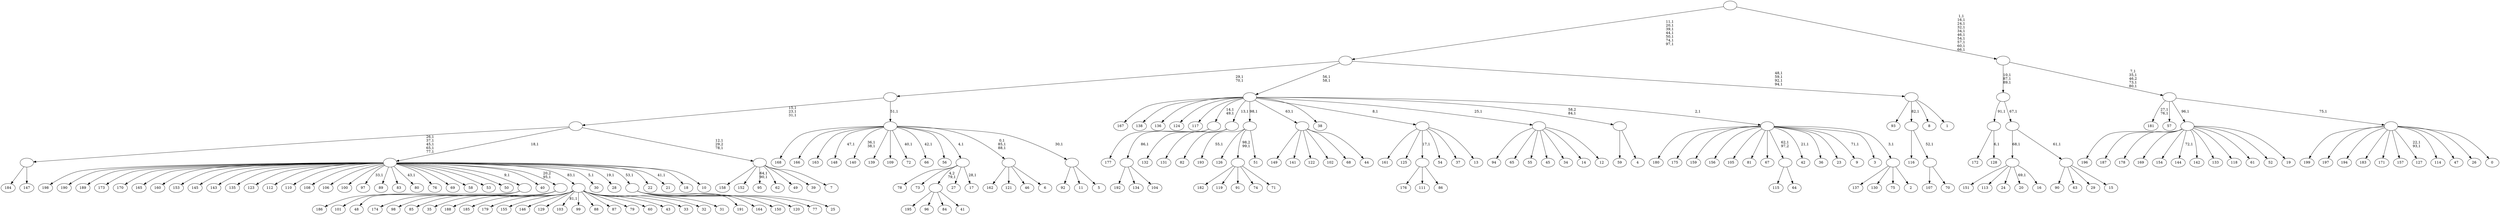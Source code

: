digraph T {
	300 [label="199"]
	299 [label="198"]
	298 [label="197"]
	297 [label="196"]
	296 [label="195"]
	295 [label="194"]
	294 [label="193"]
	292 [label="192"]
	291 [label="191"]
	290 [label="190"]
	289 [label="189"]
	288 [label="188"]
	287 [label="187"]
	286 [label="186"]
	285 [label="185"]
	284 [label="184"]
	283 [label="183"]
	282 [label="182"]
	281 [label="181"]
	278 [label="180"]
	277 [label="179"]
	276 [label="178"]
	275 [label="177"]
	274 [label="176"]
	273 [label="175"]
	272 [label="174"]
	271 [label="173"]
	270 [label="172"]
	269 [label="171"]
	268 [label="170"]
	267 [label="169"]
	266 [label="168"]
	265 [label="167"]
	264 [label="166"]
	263 [label="165"]
	262 [label="164"]
	261 [label="163"]
	260 [label="162"]
	259 [label="161"]
	258 [label="160"]
	257 [label="159"]
	256 [label="158"]
	255 [label="157"]
	254 [label="156"]
	253 [label="155"]
	252 [label="154"]
	251 [label="153"]
	250 [label="152"]
	249 [label="151"]
	248 [label="150"]
	247 [label="149"]
	246 [label="148"]
	244 [label="147"]
	243 [label=""]
	238 [label="146"]
	237 [label="145"]
	236 [label="144"]
	234 [label="143"]
	233 [label="142"]
	232 [label="141"]
	231 [label="140"]
	228 [label="139"]
	227 [label="138"]
	226 [label="137"]
	225 [label="136"]
	224 [label="135"]
	223 [label="134"]
	222 [label="133"]
	221 [label="132"]
	220 [label="131"]
	219 [label="130"]
	218 [label="129"]
	217 [label="128"]
	215 [label=""]
	214 [label="127"]
	211 [label="126"]
	210 [label="125"]
	209 [label="124"]
	208 [label="123"]
	207 [label="122"]
	206 [label="121"]
	205 [label="120"]
	204 [label="119"]
	203 [label="118"]
	202 [label="117"]
	201 [label="116"]
	200 [label="115"]
	199 [label="114"]
	198 [label="113"]
	197 [label="112"]
	196 [label="111"]
	195 [label="110"]
	194 [label="109"]
	193 [label="108"]
	192 [label="107"]
	191 [label="106"]
	190 [label="105"]
	189 [label="104"]
	188 [label=""]
	187 [label=""]
	185 [label="103"]
	183 [label="102"]
	182 [label="101"]
	181 [label="100"]
	180 [label="99"]
	179 [label="98"]
	178 [label="97"]
	176 [label="96"]
	175 [label="95"]
	172 [label="94"]
	171 [label="93"]
	170 [label="92"]
	169 [label="91"]
	168 [label="90"]
	167 [label="89"]
	166 [label="88"]
	165 [label="87"]
	164 [label="86"]
	163 [label=""]
	162 [label="85"]
	161 [label="84"]
	160 [label="83"]
	159 [label="82"]
	158 [label=""]
	157 [label="81"]
	156 [label="80"]
	154 [label="79"]
	153 [label="78"]
	152 [label="77"]
	151 [label="76"]
	150 [label="75"]
	149 [label="74"]
	148 [label="73"]
	147 [label="72"]
	145 [label="71"]
	144 [label=""]
	143 [label="70"]
	142 [label=""]
	141 [label=""]
	140 [label="69"]
	139 [label="68"]
	138 [label="67"]
	137 [label="66"]
	135 [label="65"]
	134 [label="64"]
	133 [label=""]
	132 [label="63"]
	131 [label="62"]
	130 [label="61"]
	129 [label="60"]
	128 [label="59"]
	127 [label="58"]
	126 [label="57"]
	125 [label="56"]
	124 [label="55"]
	123 [label="54"]
	122 [label="53"]
	121 [label="52"]
	120 [label="51"]
	119 [label=""]
	118 [label="50"]
	117 [label="49"]
	116 [label="48"]
	115 [label=""]
	114 [label="47"]
	113 [label="46"]
	112 [label="45"]
	111 [label="44"]
	110 [label=""]
	109 [label="43"]
	108 [label="42"]
	106 [label="41"]
	105 [label=""]
	104 [label="40"]
	103 [label="39"]
	102 [label="38"]
	101 [label="37"]
	100 [label="36"]
	99 [label="35"]
	98 [label=""]
	97 [label="34"]
	96 [label="33"]
	95 [label="32"]
	94 [label="31"]
	93 [label=""]
	92 [label="30"]
	90 [label="29"]
	89 [label="28"]
	87 [label="27"]
	86 [label="26"]
	85 [label="25"]
	84 [label=""]
	83 [label="24"]
	82 [label="23"]
	81 [label="22"]
	80 [label="21"]
	78 [label="20"]
	76 [label="19"]
	75 [label=""]
	74 [label="18"]
	73 [label="17"]
	71 [label=""]
	70 [label="16"]
	69 [label=""]
	68 [label="15"]
	67 [label=""]
	66 [label=""]
	65 [label=""]
	62 [label="14"]
	61 [label="13"]
	60 [label=""]
	59 [label="12"]
	58 [label=""]
	57 [label="11"]
	56 [label="10"]
	55 [label=""]
	54 [label="9"]
	52 [label="8"]
	51 [label="7"]
	50 [label=""]
	48 [label=""]
	45 [label="6"]
	44 [label=""]
	41 [label="5"]
	40 [label=""]
	39 [label=""]
	38 [label=""]
	36 [label="4"]
	35 [label=""]
	34 [label="3"]
	33 [label="2"]
	32 [label=""]
	31 [label=""]
	30 [label=""]
	28 [label="1"]
	27 [label=""]
	23 [label=""]
	16 [label="0"]
	15 [label=""]
	14 [label=""]
	10 [label=""]
	0 [label=""]
	243 -> 284 [label=""]
	243 -> 244 [label=""]
	215 -> 217 [label="6,1"]
	215 -> 270 [label=""]
	188 -> 292 [label=""]
	188 -> 223 [label=""]
	188 -> 189 [label=""]
	187 -> 275 [label=""]
	187 -> 188 [label="86,1"]
	163 -> 274 [label=""]
	163 -> 196 [label=""]
	163 -> 164 [label=""]
	158 -> 221 [label=""]
	158 -> 220 [label=""]
	158 -> 159 [label=""]
	144 -> 282 [label=""]
	144 -> 204 [label=""]
	144 -> 169 [label=""]
	144 -> 149 [label=""]
	144 -> 145 [label=""]
	142 -> 192 [label=""]
	142 -> 143 [label=""]
	141 -> 201 [label=""]
	141 -> 142 [label="52,1"]
	133 -> 200 [label=""]
	133 -> 134 [label=""]
	119 -> 294 [label="55,1"]
	119 -> 211 [label=""]
	119 -> 144 [label="98,2\n99,1"]
	119 -> 120 [label=""]
	115 -> 286 [label=""]
	115 -> 182 [label=""]
	115 -> 116 [label=""]
	110 -> 247 [label=""]
	110 -> 232 [label=""]
	110 -> 207 [label=""]
	110 -> 183 [label=""]
	110 -> 139 [label=""]
	110 -> 111 [label=""]
	105 -> 296 [label=""]
	105 -> 176 [label=""]
	105 -> 161 [label=""]
	105 -> 106 [label=""]
	98 -> 272 [label=""]
	98 -> 179 [label=""]
	98 -> 162 [label=""]
	98 -> 99 [label=""]
	93 -> 185 [label="81,1"]
	93 -> 288 [label=""]
	93 -> 285 [label=""]
	93 -> 277 [label=""]
	93 -> 253 [label=""]
	93 -> 238 [label=""]
	93 -> 218 [label=""]
	93 -> 180 [label=""]
	93 -> 166 [label=""]
	93 -> 165 [label=""]
	93 -> 154 [label=""]
	93 -> 129 [label=""]
	93 -> 109 [label=""]
	93 -> 96 [label=""]
	93 -> 95 [label=""]
	93 -> 94 [label=""]
	84 -> 291 [label=""]
	84 -> 262 [label=""]
	84 -> 248 [label=""]
	84 -> 205 [label=""]
	84 -> 152 [label=""]
	84 -> 85 [label=""]
	75 -> 236 [label="72,1"]
	75 -> 297 [label=""]
	75 -> 287 [label=""]
	75 -> 276 [label=""]
	75 -> 267 [label=""]
	75 -> 252 [label=""]
	75 -> 233 [label=""]
	75 -> 222 [label=""]
	75 -> 203 [label=""]
	75 -> 130 [label=""]
	75 -> 121 [label=""]
	75 -> 76 [label=""]
	71 -> 73 [label="28,1"]
	71 -> 153 [label=""]
	71 -> 148 [label=""]
	71 -> 105 [label="4,2\n79,1"]
	71 -> 87 [label=""]
	69 -> 78 [label="69,1"]
	69 -> 249 [label=""]
	69 -> 198 [label=""]
	69 -> 83 [label=""]
	69 -> 70 [label=""]
	67 -> 168 [label=""]
	67 -> 132 [label=""]
	67 -> 90 [label=""]
	67 -> 68 [label=""]
	66 -> 69 [label="68,1"]
	66 -> 67 [label="61,1"]
	65 -> 215 [label="91,1"]
	65 -> 66 [label="67,1"]
	60 -> 259 [label=""]
	60 -> 210 [label=""]
	60 -> 163 [label="17,1"]
	60 -> 123 [label=""]
	60 -> 101 [label=""]
	60 -> 61 [label=""]
	58 -> 172 [label=""]
	58 -> 135 [label=""]
	58 -> 124 [label=""]
	58 -> 112 [label=""]
	58 -> 97 [label=""]
	58 -> 62 [label=""]
	58 -> 59 [label=""]
	55 -> 80 [label="41,1"]
	55 -> 89 [label="19,1"]
	55 -> 92 [label="5,1"]
	55 -> 156 [label="43,1"]
	55 -> 178 [label="33,1"]
	55 -> 299 [label=""]
	55 -> 290 [label=""]
	55 -> 289 [label=""]
	55 -> 271 [label=""]
	55 -> 268 [label=""]
	55 -> 263 [label=""]
	55 -> 258 [label=""]
	55 -> 251 [label=""]
	55 -> 237 [label=""]
	55 -> 234 [label=""]
	55 -> 224 [label=""]
	55 -> 208 [label=""]
	55 -> 197 [label=""]
	55 -> 195 [label=""]
	55 -> 193 [label=""]
	55 -> 191 [label=""]
	55 -> 181 [label=""]
	55 -> 167 [label=""]
	55 -> 160 [label=""]
	55 -> 151 [label=""]
	55 -> 140 [label=""]
	55 -> 127 [label=""]
	55 -> 122 [label=""]
	55 -> 118 [label=""]
	55 -> 115 [label="9,1"]
	55 -> 104 [label=""]
	55 -> 98 [label="20,2\n95,1"]
	55 -> 93 [label="83,1"]
	55 -> 84 [label="53,1"]
	55 -> 81 [label=""]
	55 -> 74 [label=""]
	55 -> 56 [label=""]
	50 -> 175 [label="64,1\n90,1"]
	50 -> 256 [label=""]
	50 -> 250 [label=""]
	50 -> 131 [label=""]
	50 -> 117 [label=""]
	50 -> 103 [label=""]
	50 -> 51 [label=""]
	48 -> 50 [label="12,1\n29,2\n78,1"]
	48 -> 243 [label="26,1\n37,1\n45,1\n65,1\n77,1"]
	48 -> 55 [label="18,1"]
	44 -> 260 [label=""]
	44 -> 206 [label=""]
	44 -> 113 [label=""]
	44 -> 45 [label=""]
	40 -> 170 [label=""]
	40 -> 57 [label=""]
	40 -> 41 [label=""]
	39 -> 44 [label="0,1\n85,1\n88,1"]
	39 -> 137 [label="42,1"]
	39 -> 147 [label="40,1"]
	39 -> 231 [label="36,1\n38,1"]
	39 -> 246 [label="47,1"]
	39 -> 266 [label=""]
	39 -> 264 [label=""]
	39 -> 261 [label=""]
	39 -> 228 [label=""]
	39 -> 194 [label=""]
	39 -> 125 [label=""]
	39 -> 71 [label="4,1"]
	39 -> 40 [label="30,1"]
	38 -> 48 [label="15,1\n23,1\n31,1"]
	38 -> 39 [label="51,1"]
	35 -> 128 [label=""]
	35 -> 36 [label=""]
	32 -> 226 [label=""]
	32 -> 219 [label=""]
	32 -> 150 [label=""]
	32 -> 33 [label=""]
	31 -> 54 [label="71,1"]
	31 -> 108 [label="21,1"]
	31 -> 278 [label=""]
	31 -> 273 [label=""]
	31 -> 257 [label=""]
	31 -> 254 [label=""]
	31 -> 190 [label=""]
	31 -> 157 [label=""]
	31 -> 138 [label=""]
	31 -> 133 [label="62,1\n97,2"]
	31 -> 100 [label=""]
	31 -> 82 [label=""]
	31 -> 34 [label=""]
	31 -> 32 [label="3,1"]
	30 -> 187 [label="14,1\n49,1"]
	30 -> 265 [label=""]
	30 -> 227 [label=""]
	30 -> 225 [label=""]
	30 -> 209 [label=""]
	30 -> 202 [label=""]
	30 -> 158 [label="13,1"]
	30 -> 119 [label="98,1"]
	30 -> 110 [label="63,1"]
	30 -> 102 [label=""]
	30 -> 60 [label="8,1"]
	30 -> 58 [label="25,1"]
	30 -> 35 [label="58,2\n84,1"]
	30 -> 31 [label="2,1"]
	27 -> 171 [label=""]
	27 -> 141 [label="82,1"]
	27 -> 52 [label=""]
	27 -> 28 [label=""]
	23 -> 27 [label="48,1\n59,1\n92,1\n94,1"]
	23 -> 30 [label="56,1\n58,1"]
	23 -> 38 [label="29,1\n70,1"]
	15 -> 214 [label="22,1\n93,1"]
	15 -> 300 [label=""]
	15 -> 298 [label=""]
	15 -> 295 [label=""]
	15 -> 283 [label=""]
	15 -> 269 [label=""]
	15 -> 255 [label=""]
	15 -> 199 [label=""]
	15 -> 114 [label=""]
	15 -> 86 [label=""]
	15 -> 16 [label=""]
	14 -> 281 [label="27,1\n76,1"]
	14 -> 126 [label=""]
	14 -> 75 [label="96,1"]
	14 -> 15 [label="75,1"]
	10 -> 14 [label="7,1\n35,1\n46,2\n73,1\n80,1"]
	10 -> 65 [label="10,1\n87,1\n89,1"]
	0 -> 10 [label="1,1\n16,1\n24,1\n32,1\n34,1\n46,1\n54,1\n57,1\n60,1\n66,1"]
	0 -> 23 [label="11,1\n20,1\n39,1\n44,1\n50,1\n74,1\n97,1"]
}
